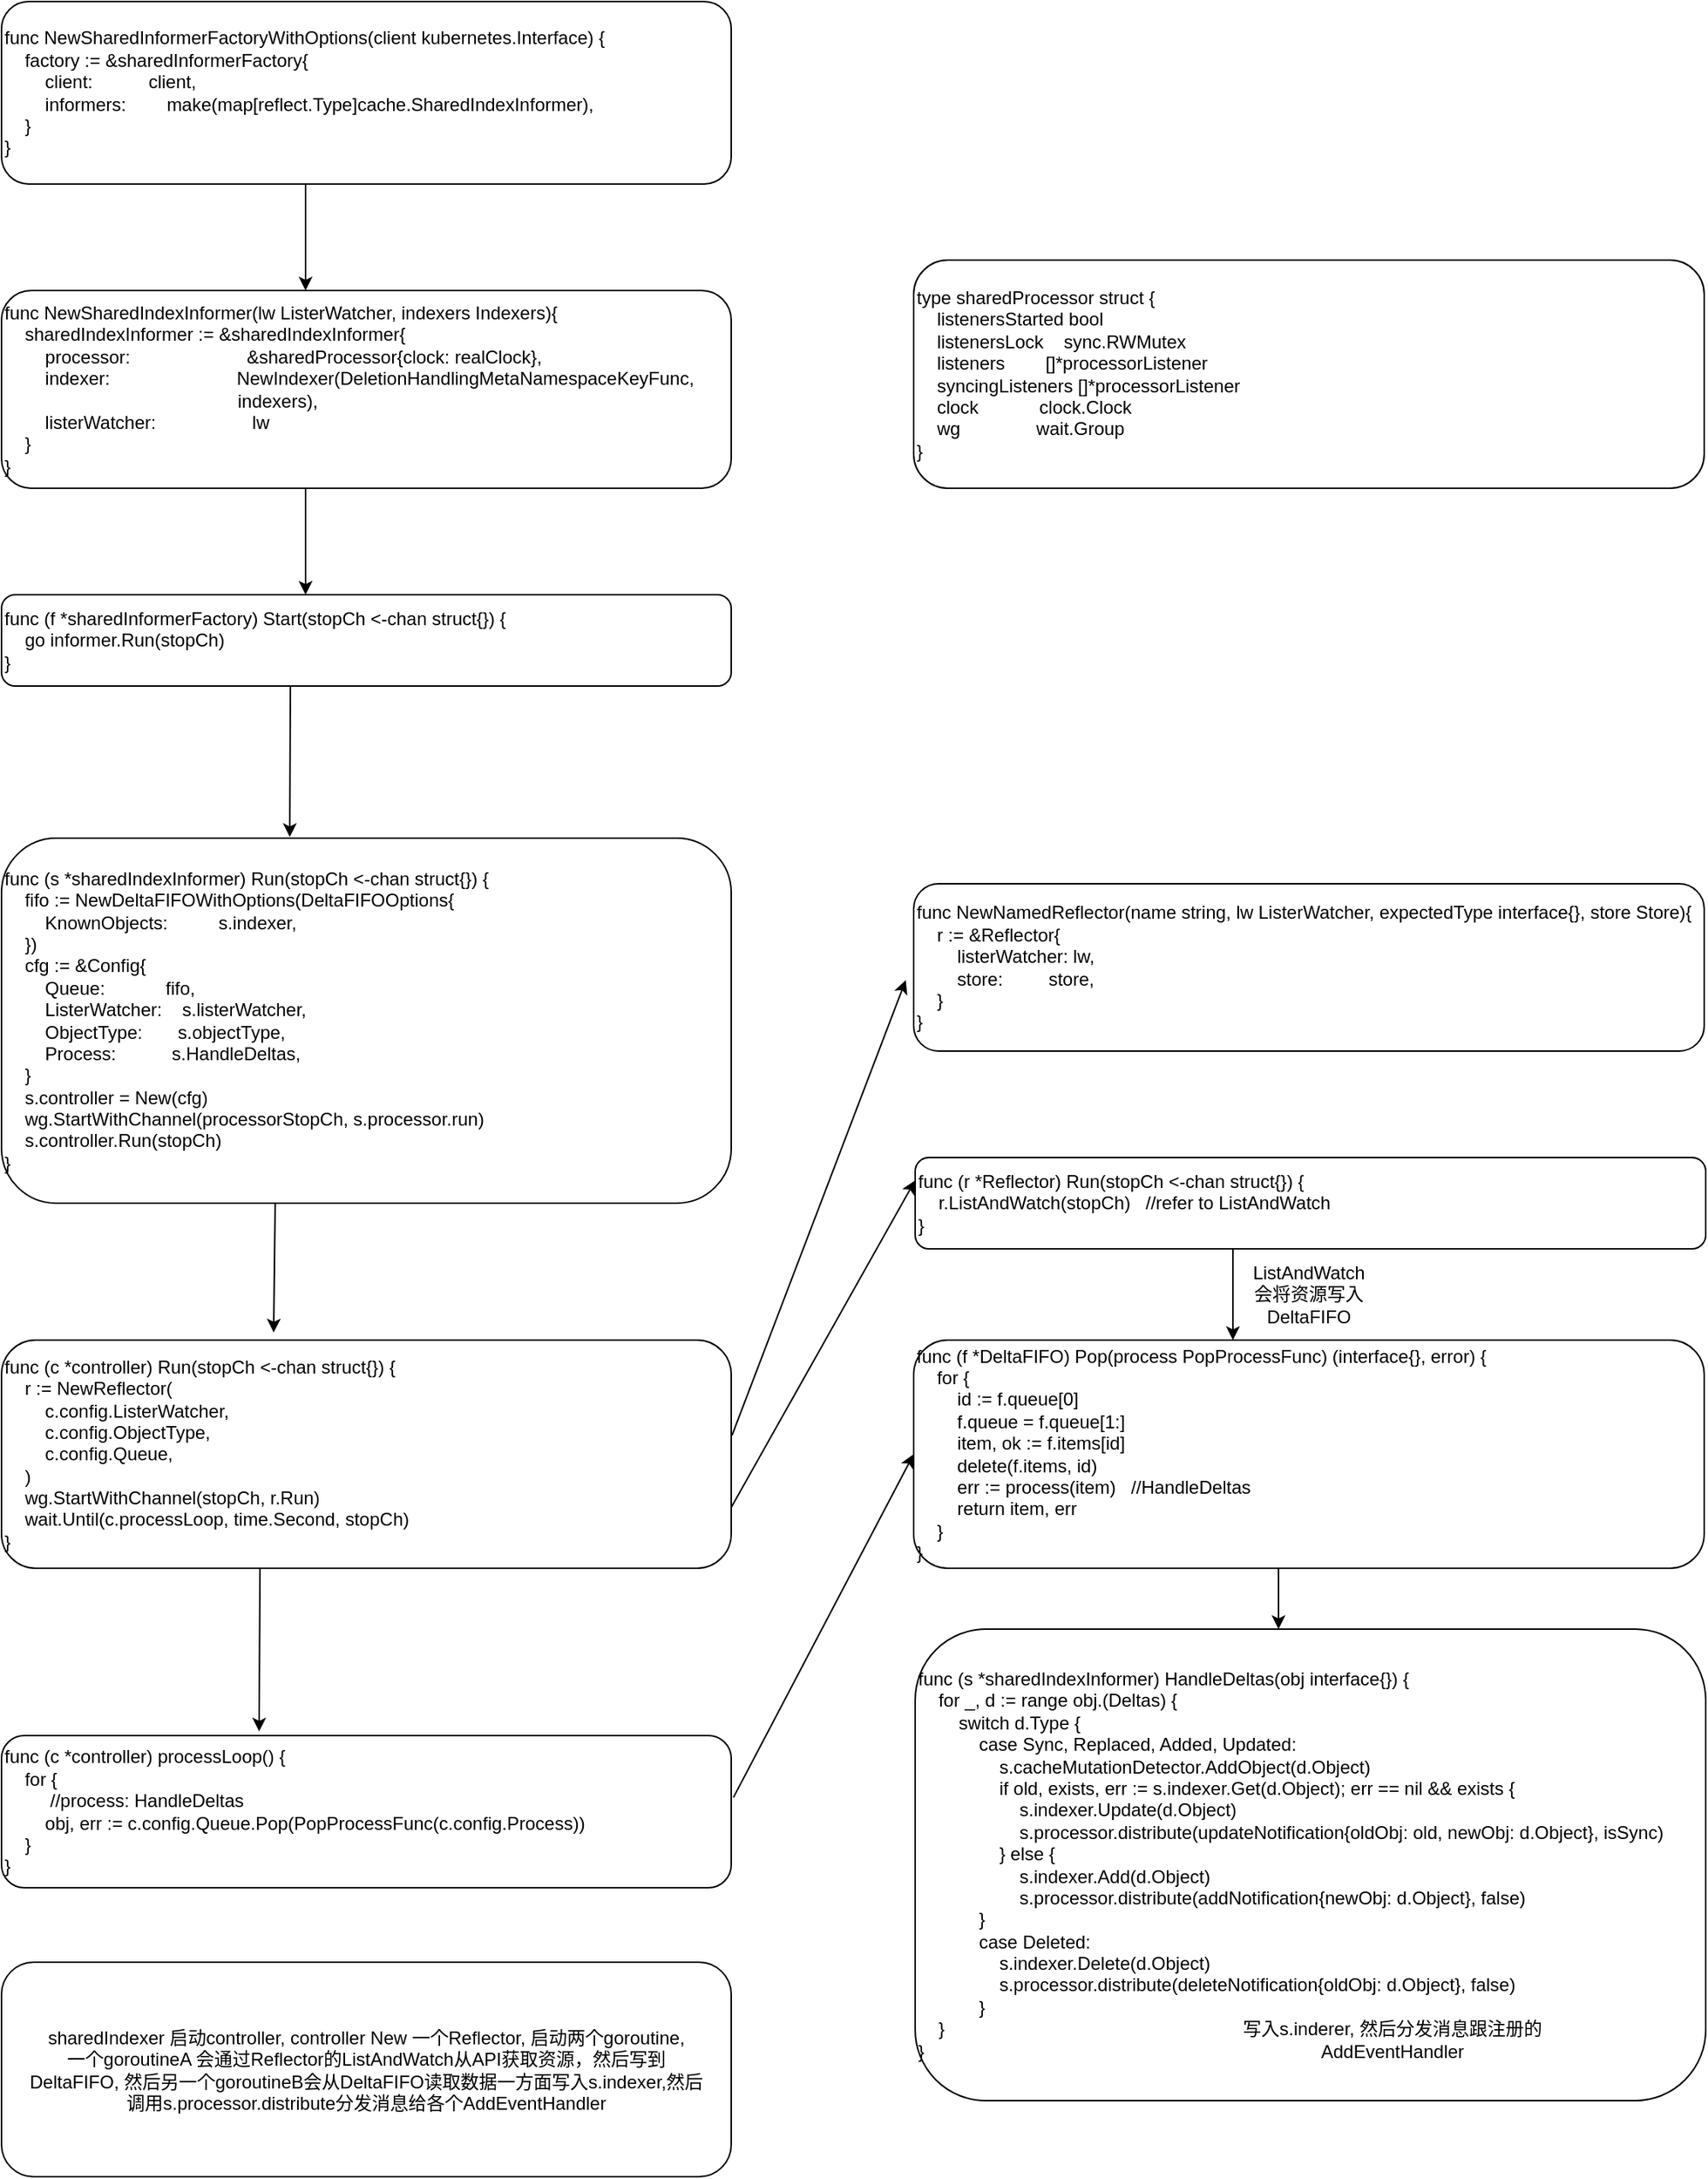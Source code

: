 <mxfile version="13.6.2" type="github">
  <diagram id="2o8o1Vfr_suAxSLbTcGj" name="Page-1">
    <mxGraphModel dx="782" dy="1606" grid="1" gridSize="10" guides="1" tooltips="1" connect="1" arrows="1" fold="1" page="1" pageScale="1" pageWidth="827" pageHeight="1169" math="0" shadow="0">
      <root>
        <mxCell id="0" />
        <mxCell id="1" parent="0" />
        <mxCell id="vQPZoGs5PjVUVbz3xrlM-1" value="&lt;div&gt;func NewSharedInformerFactoryWithOptions(client kubernetes.Interface) {&lt;/div&gt;&lt;div&gt;&lt;span&gt;&lt;/span&gt;&amp;nbsp; &amp;nbsp; factory := &amp;amp;sharedInformerFactory{&lt;/div&gt;&lt;div&gt;&lt;span&gt;&lt;/span&gt;&amp;nbsp; &amp;nbsp; &amp;nbsp; &amp;nbsp; client:&amp;nbsp; &amp;nbsp; &amp;nbsp; &amp;nbsp; &amp;nbsp; &amp;nbsp;client,&lt;/div&gt;&lt;div&gt;&lt;span&gt;&lt;/span&gt;&amp;nbsp; &amp;nbsp; &amp;nbsp; &amp;nbsp; informers:&amp;nbsp; &amp;nbsp; &amp;nbsp; &amp;nbsp; make(map[reflect.Type]cache.SharedIndexInformer),&lt;/div&gt;&lt;div&gt;&lt;span&gt;&lt;/span&gt;&amp;nbsp; &amp;nbsp; }&lt;/div&gt;&lt;div&gt;}&lt;/div&gt;" style="rounded=1;whiteSpace=wrap;html=1;align=left;" parent="1" vertex="1">
          <mxGeometry x="120" y="-120" width="480" height="120" as="geometry" />
        </mxCell>
        <mxCell id="vQPZoGs5PjVUVbz3xrlM-2" value="&lt;div&gt;func (f *sharedInformerFactory) Start(stopCh &amp;lt;-chan struct{}) {&lt;/div&gt;&lt;div&gt;&lt;span&gt;&lt;/span&gt;&amp;nbsp; &amp;nbsp; go informer.Run(stopCh)&lt;/div&gt;&lt;div&gt;}&lt;/div&gt;" style="rounded=1;whiteSpace=wrap;html=1;align=left;" parent="1" vertex="1">
          <mxGeometry x="120" y="270" width="480" height="60" as="geometry" />
        </mxCell>
        <mxCell id="vQPZoGs5PjVUVbz3xrlM-3" value="&lt;div&gt;func (s *sharedIndexInformer) Run(stopCh &amp;lt;-chan struct{}) {&lt;/div&gt;&lt;div&gt;&lt;span&gt;&lt;/span&gt;&amp;nbsp; &amp;nbsp; fifo := NewDeltaFIFOWithOptions(DeltaFIFOOptions{&lt;/div&gt;&lt;div&gt;&lt;span&gt;&lt;/span&gt;&amp;nbsp; &amp;nbsp; &amp;nbsp; &amp;nbsp; KnownObjects:&amp;nbsp; &amp;nbsp; &amp;nbsp; &amp;nbsp; &amp;nbsp; s.indexer,&lt;/div&gt;&lt;div&gt;&lt;span&gt;&lt;/span&gt;&amp;nbsp; &amp;nbsp; })&lt;/div&gt;&lt;div&gt;&lt;span&gt;&lt;/span&gt;&amp;nbsp; &amp;nbsp; cfg := &amp;amp;Config{&lt;/div&gt;&lt;div&gt;&lt;span&gt;&lt;/span&gt;&amp;nbsp; &amp;nbsp; &amp;nbsp; &amp;nbsp; Queue:&amp;nbsp; &amp;nbsp; &amp;nbsp; &amp;nbsp; &amp;nbsp; &amp;nbsp; fifo,&lt;/div&gt;&lt;div&gt;&lt;span&gt;&lt;/span&gt;&amp;nbsp; &amp;nbsp; &amp;nbsp; &amp;nbsp; ListerWatcher:&amp;nbsp; &amp;nbsp; s.listerWatcher,&lt;/div&gt;&lt;div&gt;&lt;span&gt;&lt;/span&gt;&amp;nbsp; &amp;nbsp; &amp;nbsp; &amp;nbsp; ObjectType:&amp;nbsp; &amp;nbsp; &amp;nbsp; &amp;nbsp;s.objectType,&lt;/div&gt;&lt;div&gt;&lt;span&gt;&lt;/span&gt;&amp;nbsp; &amp;nbsp; &amp;nbsp; &amp;nbsp; Process:&amp;nbsp; &amp;nbsp; &amp;nbsp; &amp;nbsp; &amp;nbsp; &amp;nbsp;s.HandleDeltas,&lt;/div&gt;&lt;div&gt;&lt;span&gt;&lt;/span&gt;&amp;nbsp; &amp;nbsp; }&lt;/div&gt;&lt;div&gt;&lt;span&gt;&lt;/span&gt;&amp;nbsp; &amp;nbsp; s.controller = New(cfg)&lt;/div&gt;&lt;div&gt;&lt;span&gt;&lt;/span&gt;&amp;nbsp; &amp;nbsp; wg.StartWithChannel(processorStopCh, s.processor.run)&lt;/div&gt;&lt;div&gt;&lt;span&gt;&lt;/span&gt;&amp;nbsp; &amp;nbsp; s.controller.Run(stopCh)&lt;/div&gt;&lt;div&gt;}&lt;/div&gt;" style="rounded=1;whiteSpace=wrap;html=1;align=left;" parent="1" vertex="1">
          <mxGeometry x="120" y="430" width="480" height="240" as="geometry" />
        </mxCell>
        <mxCell id="vQPZoGs5PjVUVbz3xrlM-4" value="&lt;div&gt;func (c *controller) Run(stopCh &amp;lt;-chan struct{}) {&lt;/div&gt;&lt;div&gt;&lt;span&gt;&lt;/span&gt;&amp;nbsp; &amp;nbsp; r := NewReflector(&lt;/div&gt;&lt;div&gt;&lt;span&gt;&lt;/span&gt;&amp;nbsp; &amp;nbsp; &amp;nbsp; &amp;nbsp; c.config.ListerWatcher,&lt;/div&gt;&lt;div&gt;&lt;span&gt;&lt;/span&gt;&amp;nbsp; &amp;nbsp; &amp;nbsp; &amp;nbsp; c.config.ObjectType,&lt;/div&gt;&lt;div&gt;&lt;span&gt;&lt;/span&gt;&amp;nbsp; &amp;nbsp; &amp;nbsp; &amp;nbsp; c.config.Queue,&lt;/div&gt;&lt;div&gt;&lt;span&gt;&lt;/span&gt;&amp;nbsp; &amp;nbsp; )&lt;/div&gt;&lt;div&gt;&lt;span&gt;&lt;/span&gt;&amp;nbsp; &amp;nbsp; wg.StartWithChannel(stopCh, r.Run)&lt;/div&gt;&lt;div&gt;&lt;span&gt;&lt;/span&gt;&amp;nbsp; &amp;nbsp; wait.Until(c.processLoop, time.Second, stopCh)&lt;/div&gt;&lt;div&gt;}&lt;/div&gt;" style="rounded=1;whiteSpace=wrap;html=1;align=left;" parent="1" vertex="1">
          <mxGeometry x="120" y="760" width="480" height="150" as="geometry" />
        </mxCell>
        <mxCell id="vQPZoGs5PjVUVbz3xrlM-5" value="&lt;div&gt;func NewNamedReflector(name string, lw ListerWatcher, expectedType interface{}, store Store){&lt;/div&gt;&lt;div&gt;&lt;span&gt;&lt;/span&gt;&amp;nbsp; &amp;nbsp; r := &amp;amp;Reflector{&lt;/div&gt;&lt;div&gt;&lt;span&gt;&lt;/span&gt;&amp;nbsp; &amp;nbsp; &amp;nbsp; &amp;nbsp; listerWatcher: lw,&lt;/div&gt;&lt;div&gt;&lt;span&gt;&lt;/span&gt;&amp;nbsp; &amp;nbsp; &amp;nbsp; &amp;nbsp; store:&amp;nbsp; &amp;nbsp; &amp;nbsp; &amp;nbsp; &amp;nbsp;store,&lt;/div&gt;&lt;div&gt;&lt;span&gt;&lt;/span&gt;&amp;nbsp; &amp;nbsp; }&lt;/div&gt;&lt;div&gt;}&lt;/div&gt;" style="rounded=1;whiteSpace=wrap;html=1;align=left;" parent="1" vertex="1">
          <mxGeometry x="720" y="460" width="520" height="110" as="geometry" />
        </mxCell>
        <mxCell id="vQPZoGs5PjVUVbz3xrlM-6" value="&lt;div&gt;func (r *Reflector) Run(stopCh &amp;lt;-chan struct{}) {&lt;/div&gt;&lt;div&gt;&amp;nbsp; &amp;nbsp; r.ListAndWatch(stopCh)&amp;nbsp; &amp;nbsp;//refer to ListAndWatch&lt;/div&gt;&lt;div&gt;}&lt;/div&gt;" style="rounded=1;whiteSpace=wrap;html=1;align=left;" parent="1" vertex="1">
          <mxGeometry x="721" y="640" width="520" height="60" as="geometry" />
        </mxCell>
        <mxCell id="vQPZoGs5PjVUVbz3xrlM-7" value="&lt;div&gt;func (c *controller) processLoop() {&lt;/div&gt;&lt;div&gt;&lt;span&gt;&lt;/span&gt;&amp;nbsp; &amp;nbsp; for {&amp;nbsp;&amp;nbsp;&lt;/div&gt;&amp;nbsp; &amp;nbsp; &amp;nbsp; &amp;nbsp; &amp;nbsp;//process: HandleDeltas&lt;div&gt;&lt;span&gt;&lt;/span&gt;&amp;nbsp; &amp;nbsp; &amp;nbsp; &amp;nbsp; obj, err := c.config.Queue.Pop(PopProcessFunc(c.config.Process))&amp;nbsp;&lt;/div&gt;&lt;div&gt;&lt;span&gt;&lt;/span&gt;&amp;nbsp; &amp;nbsp; }&lt;/div&gt;&lt;div&gt;}&lt;/div&gt;" style="rounded=1;whiteSpace=wrap;html=1;align=left;" parent="1" vertex="1">
          <mxGeometry x="120" y="1020" width="480" height="100" as="geometry" />
        </mxCell>
        <mxCell id="vQPZoGs5PjVUVbz3xrlM-8" value="&lt;div&gt;func (f *DeltaFIFO) Pop(process PopProcessFunc) (interface{}, error) {&lt;/div&gt;&lt;div&gt;&lt;span&gt;&lt;/span&gt;&amp;nbsp; &amp;nbsp; for {&lt;/div&gt;&lt;div&gt;&lt;span&gt;&lt;/span&gt;&amp;nbsp; &amp;nbsp; &amp;nbsp; &amp;nbsp; id := f.queue[0]&lt;/div&gt;&lt;div&gt;&lt;span&gt;&lt;/span&gt;&amp;nbsp; &amp;nbsp; &amp;nbsp; &amp;nbsp; f.queue = f.queue[1:]&lt;/div&gt;&lt;div&gt;&lt;span&gt;&lt;/span&gt;&amp;nbsp; &amp;nbsp; &amp;nbsp; &amp;nbsp; item, ok := f.items[id]&lt;/div&gt;&lt;div&gt;&lt;span&gt;&lt;/span&gt;&amp;nbsp; &amp;nbsp; &amp;nbsp; &amp;nbsp; delete(f.items, id)&lt;/div&gt;&lt;div&gt;&lt;span&gt;&lt;/span&gt;&amp;nbsp; &amp;nbsp; &amp;nbsp; &amp;nbsp; err := process(item)&amp;nbsp; &amp;nbsp;//HandleDeltas&lt;/div&gt;&lt;div&gt;&lt;span&gt;&lt;/span&gt;&amp;nbsp; &amp;nbsp; &amp;nbsp; &amp;nbsp; return item, err&lt;/div&gt;&lt;div&gt;&lt;span&gt;&lt;/span&gt;&amp;nbsp; &amp;nbsp; }&lt;/div&gt;&lt;div&gt;}&lt;/div&gt;" style="rounded=1;whiteSpace=wrap;html=1;align=left;" parent="1" vertex="1">
          <mxGeometry x="720" y="760" width="520" height="150" as="geometry" />
        </mxCell>
        <mxCell id="vQPZoGs5PjVUVbz3xrlM-9" value="" style="endArrow=classic;html=1;" parent="1" edge="1">
          <mxGeometry width="50" height="50" relative="1" as="geometry">
            <mxPoint x="320" y="200" as="sourcePoint" />
            <mxPoint x="320" y="270" as="targetPoint" />
          </mxGeometry>
        </mxCell>
        <mxCell id="vQPZoGs5PjVUVbz3xrlM-10" value="" style="endArrow=classic;html=1;entryX=0.395;entryY=-0.003;entryDx=0;entryDy=0;entryPerimeter=0;" parent="1" target="vQPZoGs5PjVUVbz3xrlM-3" edge="1">
          <mxGeometry width="50" height="50" relative="1" as="geometry">
            <mxPoint x="310" y="330" as="sourcePoint" />
            <mxPoint x="310" y="400" as="targetPoint" />
          </mxGeometry>
        </mxCell>
        <mxCell id="vQPZoGs5PjVUVbz3xrlM-11" value="" style="endArrow=classic;html=1;" parent="1" edge="1">
          <mxGeometry width="50" height="50" relative="1" as="geometry">
            <mxPoint x="300" y="670" as="sourcePoint" />
            <mxPoint x="299" y="755" as="targetPoint" />
          </mxGeometry>
        </mxCell>
        <mxCell id="vQPZoGs5PjVUVbz3xrlM-12" value="" style="endArrow=classic;html=1;entryX=0.353;entryY=-0.027;entryDx=0;entryDy=0;entryPerimeter=0;" parent="1" target="vQPZoGs5PjVUVbz3xrlM-7" edge="1">
          <mxGeometry width="50" height="50" relative="1" as="geometry">
            <mxPoint x="290" y="910" as="sourcePoint" />
            <mxPoint x="290" y="980" as="targetPoint" />
          </mxGeometry>
        </mxCell>
        <mxCell id="vQPZoGs5PjVUVbz3xrlM-13" value="" style="endArrow=classic;html=1;exitX=1.001;exitY=0.418;exitDx=0;exitDy=0;exitPerimeter=0;entryX=-0.01;entryY=0.576;entryDx=0;entryDy=0;entryPerimeter=0;" parent="1" source="vQPZoGs5PjVUVbz3xrlM-4" target="vQPZoGs5PjVUVbz3xrlM-5" edge="1">
          <mxGeometry width="50" height="50" relative="1" as="geometry">
            <mxPoint x="641" y="772.5" as="sourcePoint" />
            <mxPoint x="710" y="800" as="targetPoint" />
          </mxGeometry>
        </mxCell>
        <mxCell id="vQPZoGs5PjVUVbz3xrlM-14" value="" style="endArrow=classic;html=1;exitX=1.001;exitY=0.418;exitDx=0;exitDy=0;exitPerimeter=0;entryX=0;entryY=0.25;entryDx=0;entryDy=0;" parent="1" target="vQPZoGs5PjVUVbz3xrlM-6" edge="1">
          <mxGeometry width="50" height="50" relative="1" as="geometry">
            <mxPoint x="600" y="870" as="sourcePoint" />
            <mxPoint x="714.32" y="870.66" as="targetPoint" />
          </mxGeometry>
        </mxCell>
        <mxCell id="vQPZoGs5PjVUVbz3xrlM-15" value="" style="endArrow=classic;html=1;entryX=0;entryY=0.5;entryDx=0;entryDy=0;exitX=1.003;exitY=0.407;exitDx=0;exitDy=0;exitPerimeter=0;" parent="1" source="vQPZoGs5PjVUVbz3xrlM-7" target="vQPZoGs5PjVUVbz3xrlM-8" edge="1">
          <mxGeometry width="50" height="50" relative="1" as="geometry">
            <mxPoint x="610.56" y="1051.35" as="sourcePoint" />
            <mxPoint x="610" y="1158.65" as="targetPoint" />
          </mxGeometry>
        </mxCell>
        <mxCell id="vQPZoGs5PjVUVbz3xrlM-16" value="&lt;div&gt;func (s *sharedIndexInformer) HandleDeltas(obj interface{}) {&lt;/div&gt;&lt;div&gt;&lt;span&gt;&lt;/span&gt;&amp;nbsp; &amp;nbsp; for _, d := range obj.(Deltas) {&lt;/div&gt;&lt;div&gt;&lt;span&gt;&lt;/span&gt;&amp;nbsp; &amp;nbsp; &amp;nbsp; &amp;nbsp; switch d.Type {&lt;/div&gt;&lt;div&gt;&lt;span&gt;&lt;/span&gt;&amp;nbsp; &amp;nbsp; &amp;nbsp; &amp;nbsp; &amp;nbsp; &amp;nbsp; case Sync, Replaced, Added, Updated:&lt;/div&gt;&lt;div&gt;&lt;span&gt;&lt;/span&gt;&amp;nbsp; &amp;nbsp; &amp;nbsp; &amp;nbsp; &amp;nbsp; &amp;nbsp; &amp;nbsp; &amp;nbsp; s.cacheMutationDetector.AddObject(d.Object)&lt;/div&gt;&lt;div&gt;&lt;span&gt;&lt;/span&gt;&amp;nbsp; &amp;nbsp; &amp;nbsp; &amp;nbsp; &amp;nbsp; &amp;nbsp; &amp;nbsp; &amp;nbsp; if old, exists, err := s.indexer.Get(d.Object); err == nil &amp;amp;&amp;amp; exists {&lt;/div&gt;&lt;div&gt;&lt;span&gt;&lt;/span&gt;&amp;nbsp; &amp;nbsp; &amp;nbsp; &amp;nbsp; &amp;nbsp; &amp;nbsp; &amp;nbsp; &amp;nbsp; &amp;nbsp; &amp;nbsp; s.indexer.Update(d.Object)&lt;/div&gt;&lt;div&gt;&lt;span&gt;&lt;/span&gt;&amp;nbsp; &amp;nbsp; &amp;nbsp; &amp;nbsp; &amp;nbsp; &amp;nbsp; &amp;nbsp; &amp;nbsp; &amp;nbsp; &amp;nbsp; s.processor.distribute(updateNotification{oldObj: old, newObj: d.Object}, isSync)&lt;/div&gt;&lt;div&gt;&lt;span&gt;&lt;/span&gt;&amp;nbsp; &amp;nbsp; &amp;nbsp; &amp;nbsp; &amp;nbsp; &amp;nbsp; &amp;nbsp; &amp;nbsp; } else {&lt;/div&gt;&lt;div&gt;&lt;span&gt;&lt;/span&gt;&amp;nbsp; &amp;nbsp; &amp;nbsp; &amp;nbsp; &amp;nbsp; &amp;nbsp; &amp;nbsp; &amp;nbsp; &amp;nbsp; &amp;nbsp; s.indexer.Add(d.Object)&lt;/div&gt;&lt;div&gt;&lt;span&gt;&lt;/span&gt;&amp;nbsp; &amp;nbsp; &amp;nbsp; &amp;nbsp; &amp;nbsp; &amp;nbsp; &amp;nbsp; &amp;nbsp; &amp;nbsp; &amp;nbsp; s.processor.distribute(addNotification{newObj: d.Object}, false)&lt;/div&gt;&lt;div&gt;&lt;span&gt;&lt;/span&gt;&amp;nbsp; &amp;nbsp; &amp;nbsp; &amp;nbsp; &amp;nbsp; &amp;nbsp; }&lt;/div&gt;&lt;div&gt;&lt;span&gt;&lt;/span&gt;&amp;nbsp; &amp;nbsp; &amp;nbsp; &amp;nbsp; &amp;nbsp; &amp;nbsp; case Deleted:&lt;/div&gt;&lt;div&gt;&lt;span&gt;&lt;/span&gt;&amp;nbsp; &amp;nbsp; &amp;nbsp; &amp;nbsp; &amp;nbsp; &amp;nbsp; &amp;nbsp; &amp;nbsp; s.indexer.Delete(d.Object)&lt;/div&gt;&lt;div&gt;&lt;span&gt;&lt;/span&gt;&amp;nbsp; &amp;nbsp; &amp;nbsp; &amp;nbsp; &amp;nbsp; &amp;nbsp; &amp;nbsp; &amp;nbsp; s.processor.distribute(deleteNotification{oldObj: d.Object}, false)&lt;/div&gt;&lt;div&gt;&lt;span&gt;&lt;/span&gt;&amp;nbsp; &amp;nbsp; &amp;nbsp; &amp;nbsp; &amp;nbsp; &amp;nbsp; }&lt;/div&gt;&lt;div&gt;&lt;span&gt;&lt;/span&gt;&amp;nbsp; &amp;nbsp; }&lt;/div&gt;&lt;div&gt;}&lt;/div&gt;" style="rounded=1;whiteSpace=wrap;html=1;align=left;" parent="1" vertex="1">
          <mxGeometry x="721" y="950" width="520" height="310" as="geometry" />
        </mxCell>
        <mxCell id="vQPZoGs5PjVUVbz3xrlM-17" value="" style="endArrow=classic;html=1;" parent="1" edge="1">
          <mxGeometry width="50" height="50" relative="1" as="geometry">
            <mxPoint x="960" y="910" as="sourcePoint" />
            <mxPoint x="960" y="950" as="targetPoint" />
          </mxGeometry>
        </mxCell>
        <mxCell id="vQPZoGs5PjVUVbz3xrlM-18" value="&lt;div&gt;func NewSharedIndexInformer(lw ListerWatcher, indexers Indexers){&lt;/div&gt;&lt;div&gt;&amp;nbsp; &amp;nbsp; sharedIndexInformer := &amp;amp;sharedIndexInformer{&lt;/div&gt;&lt;div&gt;&lt;span&gt;&lt;/span&gt;&amp;nbsp; &amp;nbsp; &amp;nbsp; &amp;nbsp; processor:&amp;nbsp; &amp;nbsp; &amp;nbsp; &amp;nbsp; &amp;nbsp; &amp;nbsp; &amp;nbsp; &amp;nbsp; &amp;nbsp; &amp;nbsp; &amp;nbsp; &amp;nbsp;&amp;amp;sharedProcessor{clock: realClock},&lt;/div&gt;&lt;div&gt;&lt;span&gt;&lt;/span&gt;&amp;nbsp; &amp;nbsp; &amp;nbsp; &amp;nbsp; indexer:&amp;nbsp; &amp;nbsp; &amp;nbsp; &amp;nbsp; &amp;nbsp; &amp;nbsp; &amp;nbsp; &amp;nbsp; &amp;nbsp; &amp;nbsp; &amp;nbsp; &amp;nbsp; &amp;nbsp;NewIndexer(DeletionHandlingMetaNamespaceKeyFunc,&amp;nbsp; &amp;nbsp; &amp;nbsp; &amp;nbsp; &amp;nbsp; &amp;nbsp; &amp;nbsp; &amp;nbsp; &amp;nbsp; &amp;nbsp; &amp;nbsp; &amp;nbsp; &amp;nbsp; &amp;nbsp; &amp;nbsp; &amp;nbsp; &amp;nbsp; &amp;nbsp; &amp;nbsp; &amp;nbsp; &amp;nbsp; &amp;nbsp; &amp;nbsp; &amp;nbsp; &amp;nbsp; &amp;nbsp; &amp;nbsp; indexers),&lt;/div&gt;&lt;div&gt;&lt;span&gt;&lt;/span&gt;&amp;nbsp; &amp;nbsp; &amp;nbsp; &amp;nbsp; listerWatcher:&amp;nbsp; &amp;nbsp; &amp;nbsp; &amp;nbsp; &amp;nbsp; &amp;nbsp; &amp;nbsp; &amp;nbsp; &amp;nbsp; &amp;nbsp;lw&lt;/div&gt;&lt;div&gt;&lt;span&gt;&lt;/span&gt;&amp;nbsp; &amp;nbsp; }&lt;/div&gt;&lt;div&gt;}&lt;/div&gt;" style="rounded=1;whiteSpace=wrap;html=1;align=left;" parent="1" vertex="1">
          <mxGeometry x="120" y="70" width="480" height="130" as="geometry" />
        </mxCell>
        <mxCell id="vQPZoGs5PjVUVbz3xrlM-19" value="" style="endArrow=classic;html=1;" parent="1" edge="1">
          <mxGeometry width="50" height="50" relative="1" as="geometry">
            <mxPoint x="320" as="sourcePoint" />
            <mxPoint x="320" y="70" as="targetPoint" />
          </mxGeometry>
        </mxCell>
        <mxCell id="vQPZoGs5PjVUVbz3xrlM-20" value="&lt;div&gt;type sharedProcessor struct {&lt;/div&gt;&lt;div&gt;&lt;span&gt;&lt;/span&gt;&amp;nbsp; &amp;nbsp; listenersStarted bool&lt;/div&gt;&lt;div&gt;&lt;span&gt;&lt;/span&gt;&amp;nbsp; &amp;nbsp; listenersLock&amp;nbsp; &amp;nbsp; sync.RWMutex&lt;/div&gt;&lt;div&gt;&lt;span&gt;&lt;/span&gt;&amp;nbsp; &amp;nbsp; listeners&amp;nbsp; &amp;nbsp; &amp;nbsp; &amp;nbsp; []*processorListener&lt;/div&gt;&lt;div&gt;&lt;span&gt;&lt;/span&gt;&amp;nbsp; &amp;nbsp; syncingListeners []*processorListener&lt;/div&gt;&lt;div&gt;&lt;span&gt;&lt;/span&gt;&amp;nbsp; &amp;nbsp; clock&amp;nbsp; &amp;nbsp; &amp;nbsp; &amp;nbsp; &amp;nbsp; &amp;nbsp; clock.Clock&lt;/div&gt;&lt;div&gt;&lt;span&gt;&lt;/span&gt;&amp;nbsp; &amp;nbsp; wg&amp;nbsp; &amp;nbsp; &amp;nbsp; &amp;nbsp; &amp;nbsp; &amp;nbsp; &amp;nbsp; &amp;nbsp;wait.Group&lt;/div&gt;&lt;div&gt;}&lt;/div&gt;" style="rounded=1;whiteSpace=wrap;html=1;align=left;" parent="1" vertex="1">
          <mxGeometry x="720" y="50" width="520" height="150" as="geometry" />
        </mxCell>
        <mxCell id="y1vy0q0PBpJk1unakyqJ-1" value="sharedIndexer 启动controller, controller New 一个Reflector, 启动两个goroutine, &lt;br&gt;一个goroutineA 会通过Reflector的ListAndWatch从API获取资源，然后写到&lt;br&gt;DeltaFIFO, 然后另一个goroutineB会从DeltaFIFO读取数据一方面写入s.indexer,然后&lt;br&gt;调用s.processor.distribute分发消息给各个AddEventHandler" style="rounded=1;whiteSpace=wrap;html=1;" vertex="1" parent="1">
          <mxGeometry x="120" y="1169" width="480" height="141" as="geometry" />
        </mxCell>
        <mxCell id="y1vy0q0PBpJk1unakyqJ-2" value="" style="endArrow=classic;html=1;" edge="1" parent="1">
          <mxGeometry width="50" height="50" relative="1" as="geometry">
            <mxPoint x="930" y="700" as="sourcePoint" />
            <mxPoint x="930" y="760" as="targetPoint" />
          </mxGeometry>
        </mxCell>
        <mxCell id="y1vy0q0PBpJk1unakyqJ-3" value="ListAndWatch 会将资源写入DeltaFIFO" style="text;html=1;strokeColor=none;fillColor=none;align=center;verticalAlign=middle;whiteSpace=wrap;rounded=0;" vertex="1" parent="1">
          <mxGeometry x="960" y="720" width="40" height="20" as="geometry" />
        </mxCell>
        <mxCell id="y1vy0q0PBpJk1unakyqJ-4" value="写入s.inderer, 然后分发消息跟注册的AddEventHandler" style="text;html=1;strokeColor=none;fillColor=none;align=center;verticalAlign=middle;whiteSpace=wrap;rounded=0;" vertex="1" parent="1">
          <mxGeometry x="930" y="1210" width="210" height="20" as="geometry" />
        </mxCell>
      </root>
    </mxGraphModel>
  </diagram>
</mxfile>
